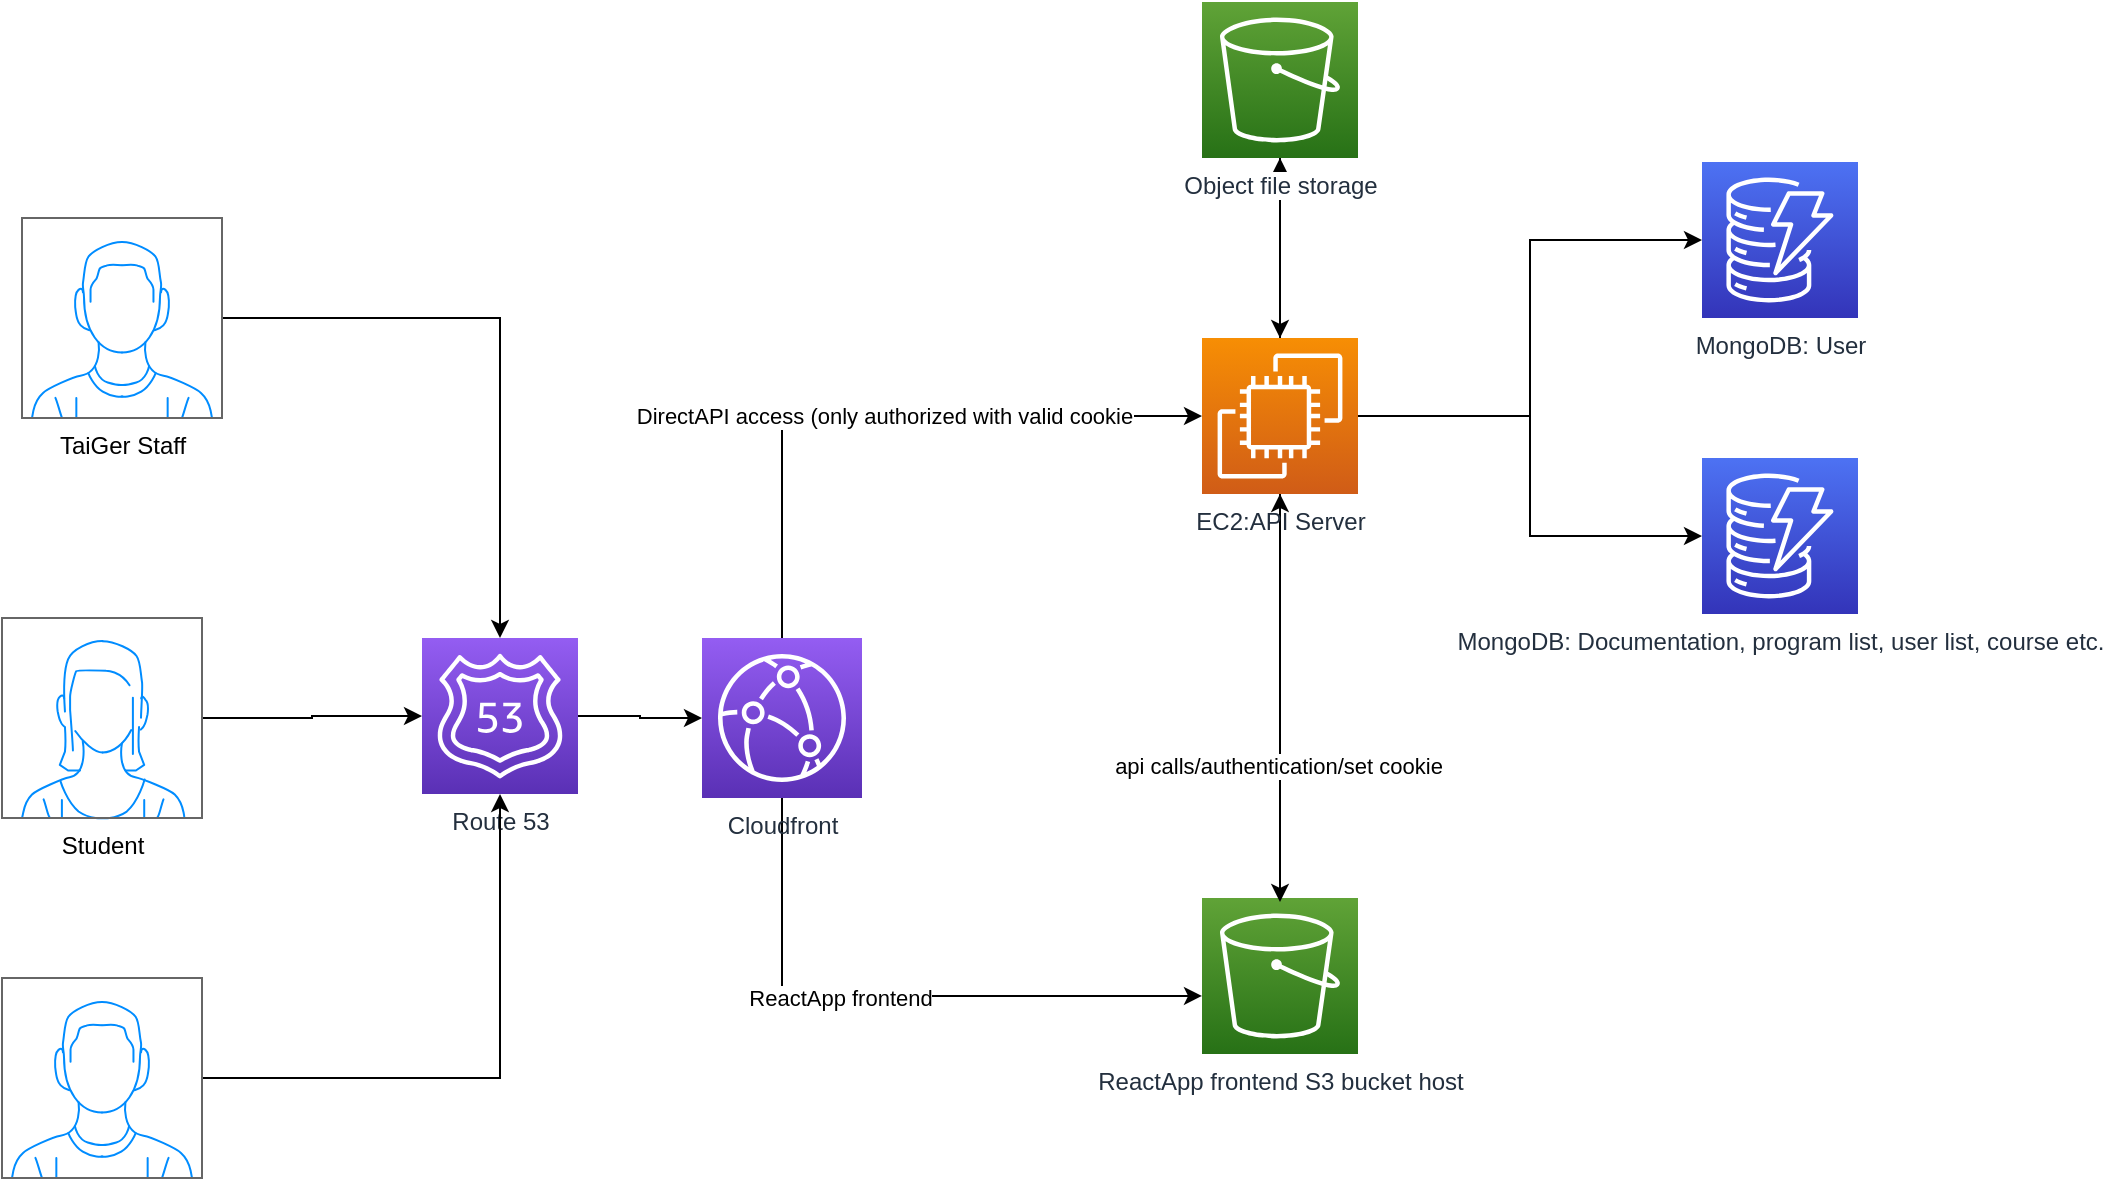 <mxfile version="18.1.1" type="github">
  <diagram id="Ht1M8jgEwFfnCIfOTk4-" name="Page-1">
    <mxGraphModel dx="1422" dy="754" grid="1" gridSize="10" guides="1" tooltips="1" connect="1" arrows="1" fold="1" page="1" pageScale="1" pageWidth="1169" pageHeight="827" math="0" shadow="0">
      <root>
        <mxCell id="0" />
        <mxCell id="1" parent="0" />
        <mxCell id="OcmlPcqPWIz-EF-BsSO0-18" style="edgeStyle=orthogonalEdgeStyle;rounded=0;orthogonalLoop=1;jettySize=auto;html=1;" edge="1" parent="1" source="UEzPUAAOIrF-is8g5C7q-116" target="OcmlPcqPWIz-EF-BsSO0-1">
          <mxGeometry relative="1" as="geometry" />
        </mxCell>
        <mxCell id="UEzPUAAOIrF-is8g5C7q-116" value="ReactApp frontend S3 bucket host" style="outlineConnect=0;fontColor=#232F3E;gradientColor=#60A337;gradientDirection=north;fillColor=#277116;strokeColor=#ffffff;dashed=0;verticalLabelPosition=bottom;verticalAlign=top;align=center;html=1;fontSize=12;fontStyle=0;aspect=fixed;shape=mxgraph.aws4.resourceIcon;resIcon=mxgraph.aws4.s3;labelBackgroundColor=#ffffff;" parent="1" vertex="1">
          <mxGeometry x="700.0" y="568" width="78" height="78" as="geometry" />
        </mxCell>
        <mxCell id="OcmlPcqPWIz-EF-BsSO0-9" style="edgeStyle=orthogonalEdgeStyle;rounded=0;orthogonalLoop=1;jettySize=auto;html=1;entryX=0;entryY=0.5;entryDx=0;entryDy=0;entryPerimeter=0;" edge="1" parent="1" source="EKNRf_62j4KvlHBMA2hY-2" target="OcmlPcqPWIz-EF-BsSO0-1">
          <mxGeometry relative="1" as="geometry">
            <Array as="points">
              <mxPoint x="490" y="328" />
              <mxPoint x="615" y="328" />
              <mxPoint x="615" y="327" />
            </Array>
          </mxGeometry>
        </mxCell>
        <mxCell id="OcmlPcqPWIz-EF-BsSO0-10" value="DirectAPI access (only authorized with valid cookie" style="edgeLabel;html=1;align=center;verticalAlign=middle;resizable=0;points=[];" vertex="1" connectable="0" parent="OcmlPcqPWIz-EF-BsSO0-9">
          <mxGeometry x="0.651" y="2" relative="1" as="geometry">
            <mxPoint x="-103" y="2" as="offset" />
          </mxGeometry>
        </mxCell>
        <mxCell id="OcmlPcqPWIz-EF-BsSO0-11" style="edgeStyle=orthogonalEdgeStyle;rounded=0;orthogonalLoop=1;jettySize=auto;html=1;entryX=0;entryY=0.628;entryDx=0;entryDy=0;entryPerimeter=0;" edge="1" parent="1" source="EKNRf_62j4KvlHBMA2hY-2" target="UEzPUAAOIrF-is8g5C7q-116">
          <mxGeometry relative="1" as="geometry">
            <Array as="points">
              <mxPoint x="490" y="617" />
            </Array>
          </mxGeometry>
        </mxCell>
        <mxCell id="OcmlPcqPWIz-EF-BsSO0-12" value="ReactApp frontend" style="edgeLabel;html=1;align=center;verticalAlign=middle;resizable=0;points=[];" vertex="1" connectable="0" parent="OcmlPcqPWIz-EF-BsSO0-11">
          <mxGeometry x="-0.172" y="-1" relative="1" as="geometry">
            <mxPoint as="offset" />
          </mxGeometry>
        </mxCell>
        <mxCell id="EKNRf_62j4KvlHBMA2hY-2" value="Cloudfront" style="sketch=0;points=[[0,0,0],[0.25,0,0],[0.5,0,0],[0.75,0,0],[1,0,0],[0,1,0],[0.25,1,0],[0.5,1,0],[0.75,1,0],[1,1,0],[0,0.25,0],[0,0.5,0],[0,0.75,0],[1,0.25,0],[1,0.5,0],[1,0.75,0]];outlineConnect=0;fontColor=#232F3E;gradientColor=#945DF2;gradientDirection=north;fillColor=#5A30B5;strokeColor=#ffffff;dashed=0;verticalLabelPosition=bottom;verticalAlign=top;align=center;html=1;fontSize=12;fontStyle=0;aspect=fixed;shape=mxgraph.aws4.resourceIcon;resIcon=mxgraph.aws4.cloudfront;" parent="1" vertex="1">
          <mxGeometry x="450" y="438" width="80" height="80" as="geometry" />
        </mxCell>
        <mxCell id="OcmlPcqPWIz-EF-BsSO0-14" value="" style="edgeStyle=orthogonalEdgeStyle;rounded=0;orthogonalLoop=1;jettySize=auto;html=1;" edge="1" parent="1" source="EKNRf_62j4KvlHBMA2hY-9" target="EKNRf_62j4KvlHBMA2hY-2">
          <mxGeometry relative="1" as="geometry" />
        </mxCell>
        <mxCell id="EKNRf_62j4KvlHBMA2hY-9" value="Route 53" style="sketch=0;points=[[0,0,0],[0.25,0,0],[0.5,0,0],[0.75,0,0],[1,0,0],[0,1,0],[0.25,1,0],[0.5,1,0],[0.75,1,0],[1,1,0],[0,0.25,0],[0,0.5,0],[0,0.75,0],[1,0.25,0],[1,0.5,0],[1,0.75,0]];outlineConnect=0;fontColor=#232F3E;gradientColor=#945DF2;gradientDirection=north;fillColor=#5A30B5;strokeColor=#ffffff;dashed=0;verticalLabelPosition=bottom;verticalAlign=top;align=center;html=1;fontSize=12;fontStyle=0;aspect=fixed;shape=mxgraph.aws4.resourceIcon;resIcon=mxgraph.aws4.route_53;" parent="1" vertex="1">
          <mxGeometry x="310" y="438" width="78" height="78" as="geometry" />
        </mxCell>
        <mxCell id="EKNRf_62j4KvlHBMA2hY-10" value="MongoDB: Documentation, program list, user list, course etc." style="sketch=0;points=[[0,0,0],[0.25,0,0],[0.5,0,0],[0.75,0,0],[1,0,0],[0,1,0],[0.25,1,0],[0.5,1,0],[0.75,1,0],[1,1,0],[0,0.25,0],[0,0.5,0],[0,0.75,0],[1,0.25,0],[1,0.5,0],[1,0.75,0]];outlineConnect=0;fontColor=#232F3E;gradientColor=#4D72F3;gradientDirection=north;fillColor=#3334B9;strokeColor=#ffffff;dashed=0;verticalLabelPosition=bottom;verticalAlign=top;align=center;html=1;fontSize=12;fontStyle=0;aspect=fixed;shape=mxgraph.aws4.resourceIcon;resIcon=mxgraph.aws4.dynamodb;" parent="1" vertex="1">
          <mxGeometry x="950" y="348" width="78" height="78" as="geometry" />
        </mxCell>
        <mxCell id="EKNRf_62j4KvlHBMA2hY-16" value="MongoDB: User" style="sketch=0;points=[[0,0,0],[0.25,0,0],[0.5,0,0],[0.75,0,0],[1,0,0],[0,1,0],[0.25,1,0],[0.5,1,0],[0.75,1,0],[1,1,0],[0,0.25,0],[0,0.5,0],[0,0.75,0],[1,0.25,0],[1,0.5,0],[1,0.75,0]];outlineConnect=0;fontColor=#232F3E;gradientColor=#4D72F3;gradientDirection=north;fillColor=#3334B9;strokeColor=#ffffff;dashed=0;verticalLabelPosition=bottom;verticalAlign=top;align=center;html=1;fontSize=12;fontStyle=0;aspect=fixed;shape=mxgraph.aws4.resourceIcon;resIcon=mxgraph.aws4.dynamodb;" parent="1" vertex="1">
          <mxGeometry x="950" y="200" width="78" height="78" as="geometry" />
        </mxCell>
        <mxCell id="OcmlPcqPWIz-EF-BsSO0-19" style="edgeStyle=orthogonalEdgeStyle;rounded=0;orthogonalLoop=1;jettySize=auto;html=1;entryX=0;entryY=0.5;entryDx=0;entryDy=0;entryPerimeter=0;" edge="1" parent="1" source="OcmlPcqPWIz-EF-BsSO0-1" target="EKNRf_62j4KvlHBMA2hY-16">
          <mxGeometry relative="1" as="geometry" />
        </mxCell>
        <mxCell id="OcmlPcqPWIz-EF-BsSO0-20" style="edgeStyle=orthogonalEdgeStyle;rounded=0;orthogonalLoop=1;jettySize=auto;html=1;" edge="1" parent="1" source="OcmlPcqPWIz-EF-BsSO0-1" target="EKNRf_62j4KvlHBMA2hY-10">
          <mxGeometry relative="1" as="geometry" />
        </mxCell>
        <mxCell id="OcmlPcqPWIz-EF-BsSO0-23" style="edgeStyle=orthogonalEdgeStyle;rounded=0;orthogonalLoop=1;jettySize=auto;html=1;" edge="1" parent="1" source="OcmlPcqPWIz-EF-BsSO0-1" target="OcmlPcqPWIz-EF-BsSO0-21">
          <mxGeometry relative="1" as="geometry" />
        </mxCell>
        <mxCell id="OcmlPcqPWIz-EF-BsSO0-25" style="edgeStyle=orthogonalEdgeStyle;rounded=0;orthogonalLoop=1;jettySize=auto;html=1;" edge="1" parent="1" source="OcmlPcqPWIz-EF-BsSO0-1">
          <mxGeometry relative="1" as="geometry">
            <mxPoint x="739" y="570" as="targetPoint" />
          </mxGeometry>
        </mxCell>
        <mxCell id="OcmlPcqPWIz-EF-BsSO0-26" value="api calls/authentication/set cookie" style="edgeLabel;html=1;align=center;verticalAlign=middle;resizable=0;points=[];" vertex="1" connectable="0" parent="OcmlPcqPWIz-EF-BsSO0-25">
          <mxGeometry x="0.333" y="-2" relative="1" as="geometry">
            <mxPoint as="offset" />
          </mxGeometry>
        </mxCell>
        <mxCell id="OcmlPcqPWIz-EF-BsSO0-1" value="EC2:API Server" style="sketch=0;points=[[0,0,0],[0.25,0,0],[0.5,0,0],[0.75,0,0],[1,0,0],[0,1,0],[0.25,1,0],[0.5,1,0],[0.75,1,0],[1,1,0],[0,0.25,0],[0,0.5,0],[0,0.75,0],[1,0.25,0],[1,0.5,0],[1,0.75,0]];outlineConnect=0;fontColor=#232F3E;gradientColor=#F78E04;gradientDirection=north;fillColor=#D05C17;strokeColor=#ffffff;dashed=0;verticalLabelPosition=bottom;verticalAlign=top;align=center;html=1;fontSize=12;fontStyle=0;aspect=fixed;shape=mxgraph.aws4.resourceIcon;resIcon=mxgraph.aws4.ec2;" vertex="1" parent="1">
          <mxGeometry x="700" y="288" width="78" height="78" as="geometry" />
        </mxCell>
        <mxCell id="OcmlPcqPWIz-EF-BsSO0-16" style="edgeStyle=orthogonalEdgeStyle;rounded=0;orthogonalLoop=1;jettySize=auto;html=1;" edge="1" parent="1" source="OcmlPcqPWIz-EF-BsSO0-3" target="EKNRf_62j4KvlHBMA2hY-9">
          <mxGeometry relative="1" as="geometry" />
        </mxCell>
        <mxCell id="OcmlPcqPWIz-EF-BsSO0-3" value="" style="verticalLabelPosition=bottom;shadow=0;dashed=0;align=center;html=1;verticalAlign=top;strokeWidth=1;shape=mxgraph.mockup.containers.userMale;strokeColor=#666666;strokeColor2=#008cff;" vertex="1" parent="1">
          <mxGeometry x="100" y="608" width="100" height="100" as="geometry" />
        </mxCell>
        <mxCell id="OcmlPcqPWIz-EF-BsSO0-15" style="edgeStyle=orthogonalEdgeStyle;rounded=0;orthogonalLoop=1;jettySize=auto;html=1;entryX=0.5;entryY=0;entryDx=0;entryDy=0;entryPerimeter=0;" edge="1" parent="1" source="OcmlPcqPWIz-EF-BsSO0-4" target="EKNRf_62j4KvlHBMA2hY-9">
          <mxGeometry relative="1" as="geometry" />
        </mxCell>
        <mxCell id="OcmlPcqPWIz-EF-BsSO0-4" value="TaiGer Staff" style="verticalLabelPosition=bottom;shadow=0;dashed=0;align=center;html=1;verticalAlign=top;strokeWidth=1;shape=mxgraph.mockup.containers.userMale;strokeColor=#666666;strokeColor2=#008cff;" vertex="1" parent="1">
          <mxGeometry x="110" y="228" width="100" height="100" as="geometry" />
        </mxCell>
        <mxCell id="OcmlPcqPWIz-EF-BsSO0-13" value="" style="edgeStyle=orthogonalEdgeStyle;rounded=0;orthogonalLoop=1;jettySize=auto;html=1;" edge="1" parent="1" source="OcmlPcqPWIz-EF-BsSO0-5" target="EKNRf_62j4KvlHBMA2hY-9">
          <mxGeometry relative="1" as="geometry" />
        </mxCell>
        <mxCell id="OcmlPcqPWIz-EF-BsSO0-5" value="Student" style="verticalLabelPosition=bottom;shadow=0;dashed=0;align=center;html=1;verticalAlign=top;strokeWidth=1;shape=mxgraph.mockup.containers.userFemale;strokeColor=#666666;strokeColor2=#008cff;" vertex="1" parent="1">
          <mxGeometry x="100" y="428" width="100" height="100" as="geometry" />
        </mxCell>
        <mxCell id="OcmlPcqPWIz-EF-BsSO0-24" style="edgeStyle=orthogonalEdgeStyle;rounded=0;orthogonalLoop=1;jettySize=auto;html=1;" edge="1" parent="1" source="OcmlPcqPWIz-EF-BsSO0-21" target="OcmlPcqPWIz-EF-BsSO0-1">
          <mxGeometry relative="1" as="geometry" />
        </mxCell>
        <mxCell id="OcmlPcqPWIz-EF-BsSO0-21" value="Object file storage" style="outlineConnect=0;fontColor=#232F3E;gradientColor=#60A337;gradientDirection=north;fillColor=#277116;strokeColor=#ffffff;dashed=0;verticalLabelPosition=bottom;verticalAlign=top;align=center;html=1;fontSize=12;fontStyle=0;aspect=fixed;shape=mxgraph.aws4.resourceIcon;resIcon=mxgraph.aws4.s3;labelBackgroundColor=#ffffff;" vertex="1" parent="1">
          <mxGeometry x="700.0" y="120" width="78" height="78" as="geometry" />
        </mxCell>
      </root>
    </mxGraphModel>
  </diagram>
</mxfile>

